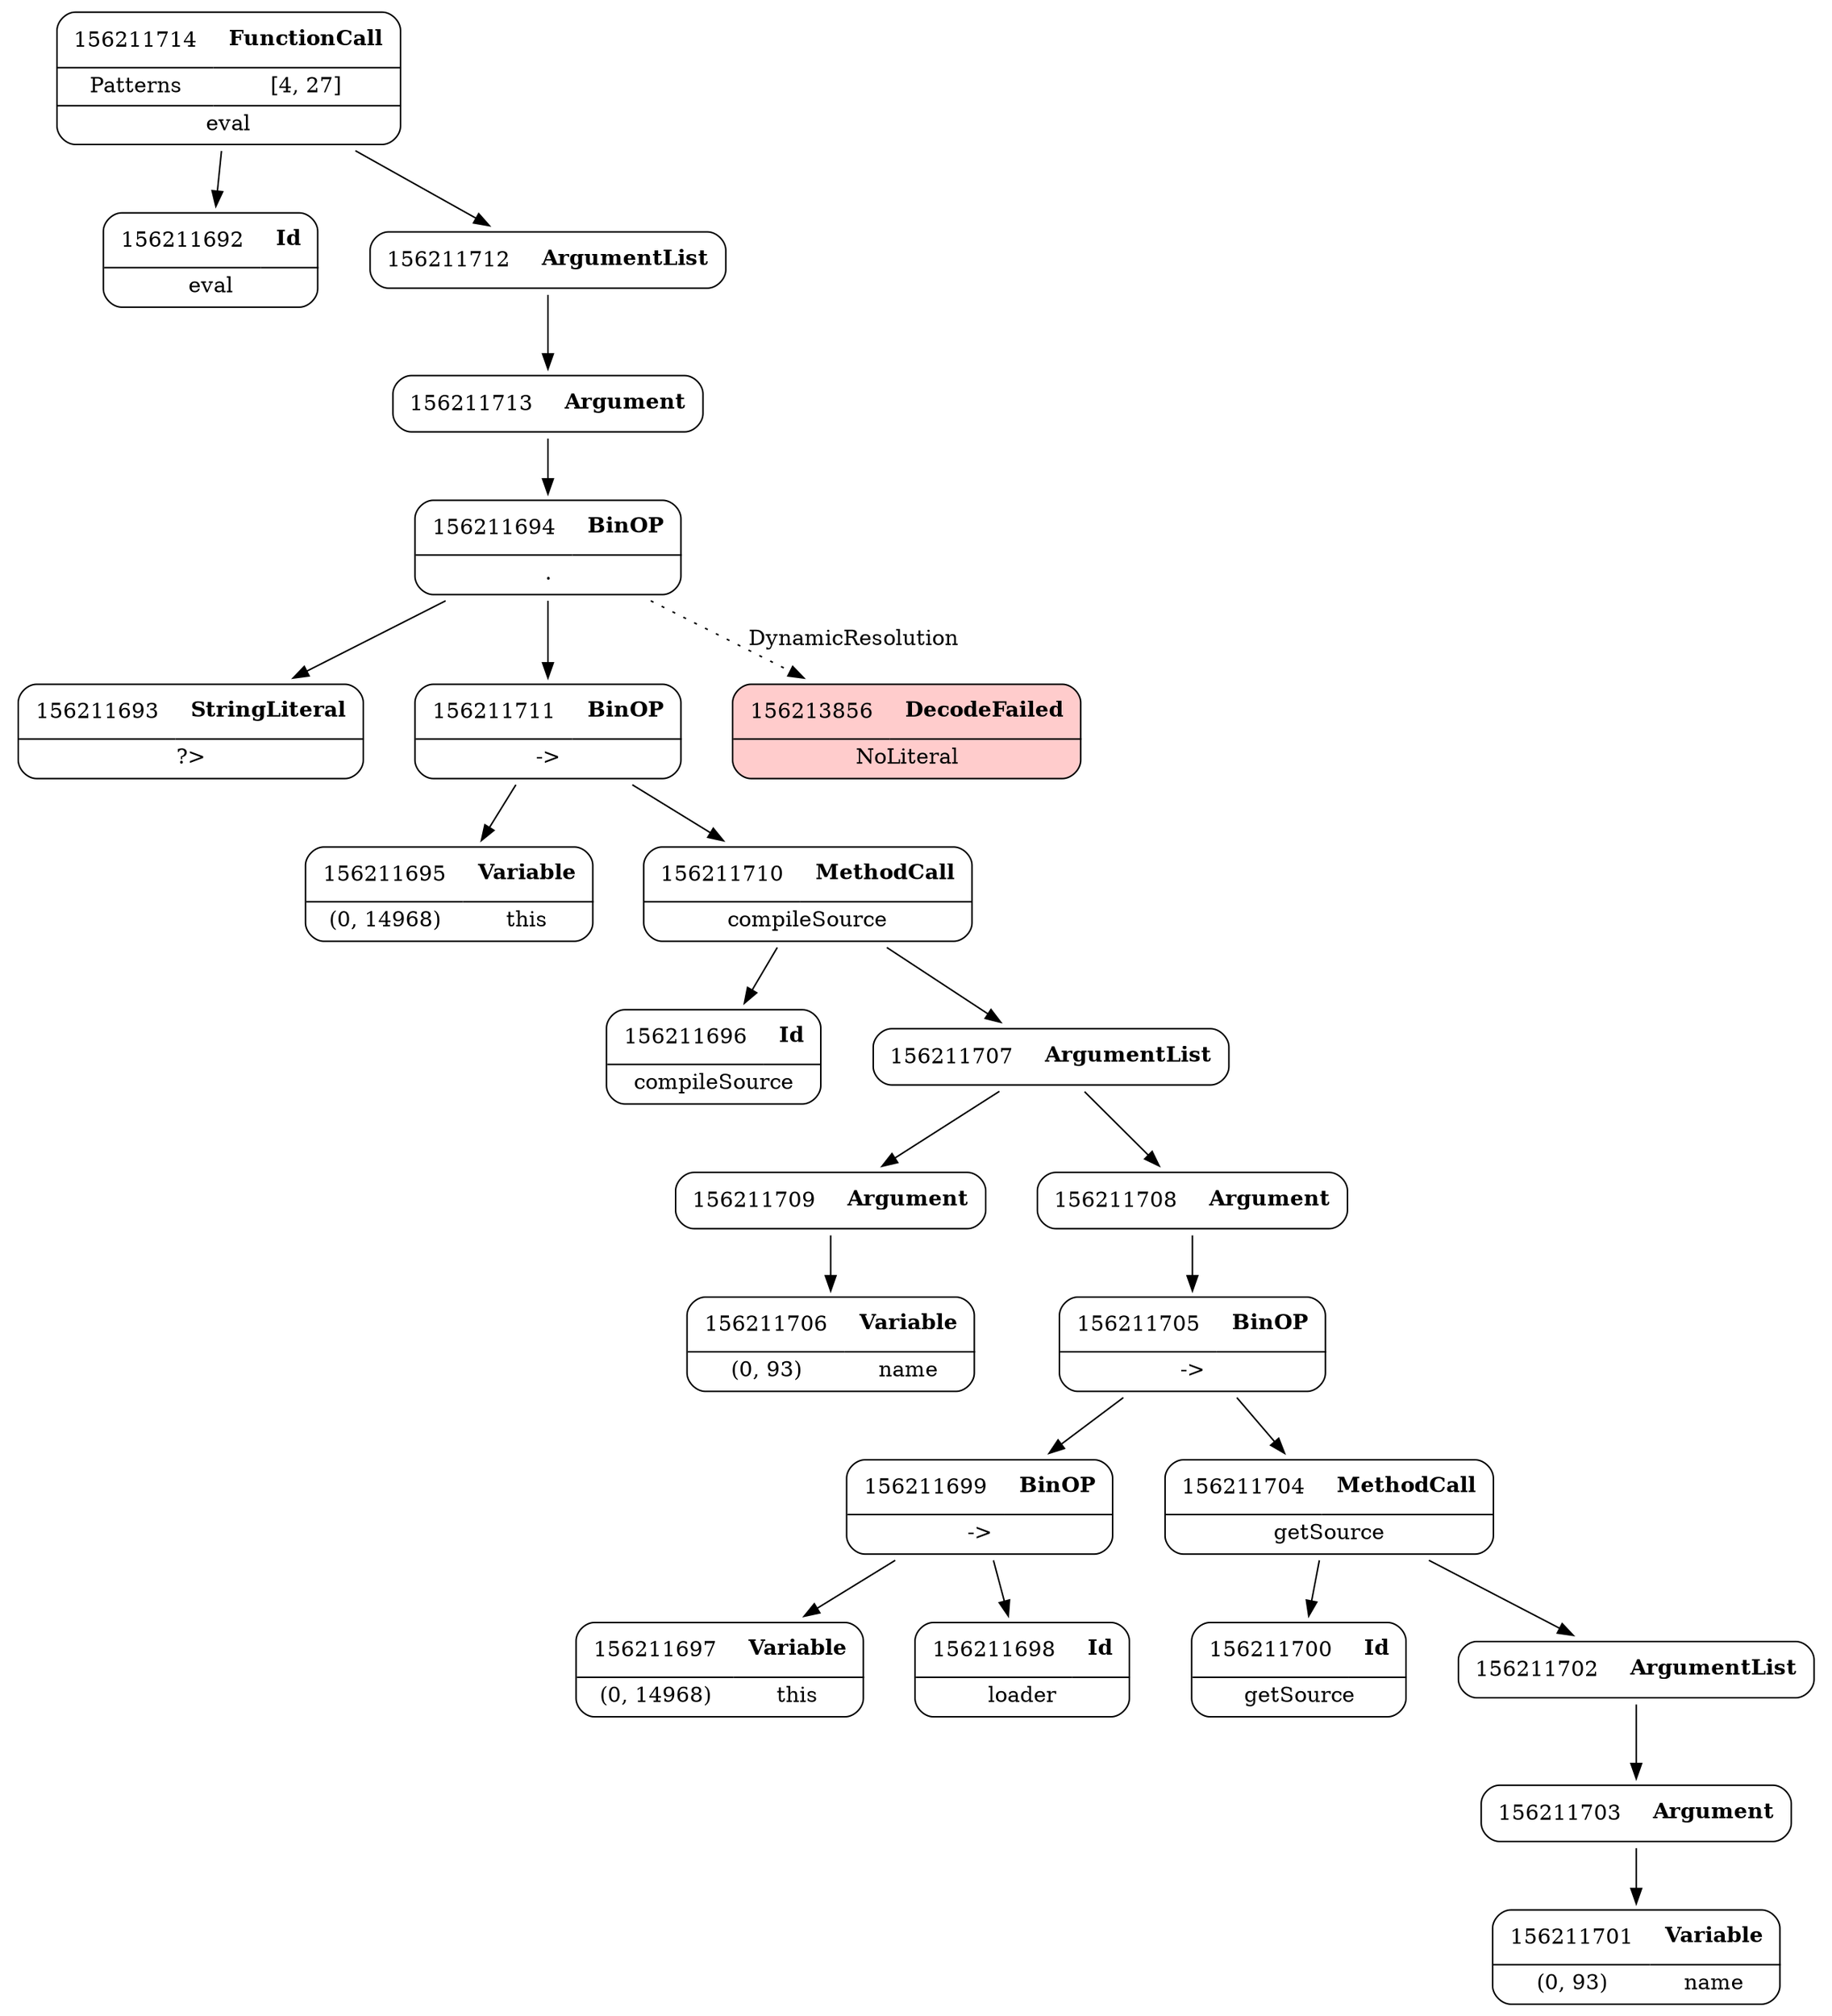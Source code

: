 digraph ast {
node [shape=none];
156211695 [label=<<TABLE border='1' cellspacing='0' cellpadding='10' style='rounded' ><TR><TD border='0'>156211695</TD><TD border='0'><B>Variable</B></TD></TR><HR/><TR><TD border='0' cellpadding='5'>(0, 14968)</TD><TD border='0' cellpadding='5'>this</TD></TR></TABLE>>];
156211694 [label=<<TABLE border='1' cellspacing='0' cellpadding='10' style='rounded' ><TR><TD border='0'>156211694</TD><TD border='0'><B>BinOP</B></TD></TR><HR/><TR><TD border='0' cellpadding='5' colspan='2'>.</TD></TR></TABLE>>];
156211694 -> 156211693 [weight=2];
156211694 -> 156211711 [weight=2];
156211694 -> 156213856 [style=dotted,label=DynamicResolution];
156211693 [label=<<TABLE border='1' cellspacing='0' cellpadding='10' style='rounded' ><TR><TD border='0'>156211693</TD><TD border='0'><B>StringLiteral</B></TD></TR><HR/><TR><TD border='0' cellpadding='5' colspan='2'>?&gt;</TD></TR></TABLE>>];
156211692 [label=<<TABLE border='1' cellspacing='0' cellpadding='10' style='rounded' ><TR><TD border='0'>156211692</TD><TD border='0'><B>Id</B></TD></TR><HR/><TR><TD border='0' cellpadding='5' colspan='2'>eval</TD></TR></TABLE>>];
156211714 [label=<<TABLE border='1' cellspacing='0' cellpadding='10' style='rounded' ><TR><TD border='0'>156211714</TD><TD border='0'><B>FunctionCall</B></TD></TR><HR/><TR><TD border='0' cellpadding='5'>Patterns</TD><TD border='0' cellpadding='5'>[4, 27]</TD></TR><HR/><TR><TD border='0' cellpadding='5' colspan='2'>eval</TD></TR></TABLE>>];
156211714 -> 156211692 [weight=2];
156211714 -> 156211712 [weight=2];
156211713 [label=<<TABLE border='1' cellspacing='0' cellpadding='10' style='rounded' ><TR><TD border='0'>156211713</TD><TD border='0'><B>Argument</B></TD></TR></TABLE>>];
156211713 -> 156211694 [weight=2];
156211712 [label=<<TABLE border='1' cellspacing='0' cellpadding='10' style='rounded' ><TR><TD border='0'>156211712</TD><TD border='0'><B>ArgumentList</B></TD></TR></TABLE>>];
156211712 -> 156211713 [weight=2];
156213856 [label=<<TABLE border='1' cellspacing='0' cellpadding='10' style='rounded' bgcolor='#FFCCCC' ><TR><TD border='0'>156213856</TD><TD border='0'><B>DecodeFailed</B></TD></TR><HR/><TR><TD border='0' cellpadding='5' colspan='2'>NoLiteral</TD></TR></TABLE>>];
156211711 [label=<<TABLE border='1' cellspacing='0' cellpadding='10' style='rounded' ><TR><TD border='0'>156211711</TD><TD border='0'><B>BinOP</B></TD></TR><HR/><TR><TD border='0' cellpadding='5' colspan='2'>-&gt;</TD></TR></TABLE>>];
156211711 -> 156211695 [weight=2];
156211711 -> 156211710 [weight=2];
156211710 [label=<<TABLE border='1' cellspacing='0' cellpadding='10' style='rounded' ><TR><TD border='0'>156211710</TD><TD border='0'><B>MethodCall</B></TD></TR><HR/><TR><TD border='0' cellpadding='5' colspan='2'>compileSource</TD></TR></TABLE>>];
156211710 -> 156211696 [weight=2];
156211710 -> 156211707 [weight=2];
156211709 [label=<<TABLE border='1' cellspacing='0' cellpadding='10' style='rounded' ><TR><TD border='0'>156211709</TD><TD border='0'><B>Argument</B></TD></TR></TABLE>>];
156211709 -> 156211706 [weight=2];
156211708 [label=<<TABLE border='1' cellspacing='0' cellpadding='10' style='rounded' ><TR><TD border='0'>156211708</TD><TD border='0'><B>Argument</B></TD></TR></TABLE>>];
156211708 -> 156211705 [weight=2];
156211707 [label=<<TABLE border='1' cellspacing='0' cellpadding='10' style='rounded' ><TR><TD border='0'>156211707</TD><TD border='0'><B>ArgumentList</B></TD></TR></TABLE>>];
156211707 -> 156211708 [weight=2];
156211707 -> 156211709 [weight=2];
156211706 [label=<<TABLE border='1' cellspacing='0' cellpadding='10' style='rounded' ><TR><TD border='0'>156211706</TD><TD border='0'><B>Variable</B></TD></TR><HR/><TR><TD border='0' cellpadding='5'>(0, 93)</TD><TD border='0' cellpadding='5'>name</TD></TR></TABLE>>];
156211705 [label=<<TABLE border='1' cellspacing='0' cellpadding='10' style='rounded' ><TR><TD border='0'>156211705</TD><TD border='0'><B>BinOP</B></TD></TR><HR/><TR><TD border='0' cellpadding='5' colspan='2'>-&gt;</TD></TR></TABLE>>];
156211705 -> 156211699 [weight=2];
156211705 -> 156211704 [weight=2];
156211704 [label=<<TABLE border='1' cellspacing='0' cellpadding='10' style='rounded' ><TR><TD border='0'>156211704</TD><TD border='0'><B>MethodCall</B></TD></TR><HR/><TR><TD border='0' cellpadding='5' colspan='2'>getSource</TD></TR></TABLE>>];
156211704 -> 156211700 [weight=2];
156211704 -> 156211702 [weight=2];
156211703 [label=<<TABLE border='1' cellspacing='0' cellpadding='10' style='rounded' ><TR><TD border='0'>156211703</TD><TD border='0'><B>Argument</B></TD></TR></TABLE>>];
156211703 -> 156211701 [weight=2];
156211702 [label=<<TABLE border='1' cellspacing='0' cellpadding='10' style='rounded' ><TR><TD border='0'>156211702</TD><TD border='0'><B>ArgumentList</B></TD></TR></TABLE>>];
156211702 -> 156211703 [weight=2];
156211701 [label=<<TABLE border='1' cellspacing='0' cellpadding='10' style='rounded' ><TR><TD border='0'>156211701</TD><TD border='0'><B>Variable</B></TD></TR><HR/><TR><TD border='0' cellpadding='5'>(0, 93)</TD><TD border='0' cellpadding='5'>name</TD></TR></TABLE>>];
156211700 [label=<<TABLE border='1' cellspacing='0' cellpadding='10' style='rounded' ><TR><TD border='0'>156211700</TD><TD border='0'><B>Id</B></TD></TR><HR/><TR><TD border='0' cellpadding='5' colspan='2'>getSource</TD></TR></TABLE>>];
156211699 [label=<<TABLE border='1' cellspacing='0' cellpadding='10' style='rounded' ><TR><TD border='0'>156211699</TD><TD border='0'><B>BinOP</B></TD></TR><HR/><TR><TD border='0' cellpadding='5' colspan='2'>-&gt;</TD></TR></TABLE>>];
156211699 -> 156211697 [weight=2];
156211699 -> 156211698 [weight=2];
156211698 [label=<<TABLE border='1' cellspacing='0' cellpadding='10' style='rounded' ><TR><TD border='0'>156211698</TD><TD border='0'><B>Id</B></TD></TR><HR/><TR><TD border='0' cellpadding='5' colspan='2'>loader</TD></TR></TABLE>>];
156211697 [label=<<TABLE border='1' cellspacing='0' cellpadding='10' style='rounded' ><TR><TD border='0'>156211697</TD><TD border='0'><B>Variable</B></TD></TR><HR/><TR><TD border='0' cellpadding='5'>(0, 14968)</TD><TD border='0' cellpadding='5'>this</TD></TR></TABLE>>];
156211696 [label=<<TABLE border='1' cellspacing='0' cellpadding='10' style='rounded' ><TR><TD border='0'>156211696</TD><TD border='0'><B>Id</B></TD></TR><HR/><TR><TD border='0' cellpadding='5' colspan='2'>compileSource</TD></TR></TABLE>>];
}

